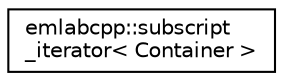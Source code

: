 digraph "Graphical Class Hierarchy"
{
 // LATEX_PDF_SIZE
  edge [fontname="Helvetica",fontsize="10",labelfontname="Helvetica",labelfontsize="10"];
  node [fontname="Helvetica",fontsize="10",shape=record];
  rankdir="LR";
  Node0 [label="emlabcpp::subscript\l_iterator\< Container \>",height=0.2,width=0.4,color="black", fillcolor="white", style="filled",URL="$classemlabcpp_1_1subscript__iterator.html",tooltip=" "];
}
